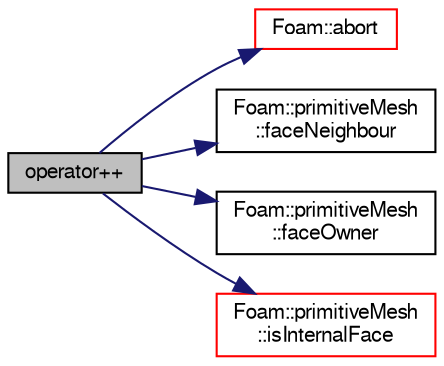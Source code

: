digraph "operator++"
{
  bgcolor="transparent";
  edge [fontname="FreeSans",fontsize="10",labelfontname="FreeSans",labelfontsize="10"];
  node [fontname="FreeSans",fontsize="10",shape=record];
  rankdir="LR";
  Node141 [label="operator++",height=0.2,width=0.4,color="black", fillcolor="grey75", style="filled", fontcolor="black"];
  Node141 -> Node142 [color="midnightblue",fontsize="10",style="solid",fontname="FreeSans"];
  Node142 [label="Foam::abort",height=0.2,width=0.4,color="red",URL="$a21124.html#a447107a607d03e417307c203fa5fb44b"];
  Node141 -> Node185 [color="midnightblue",fontsize="10",style="solid",fontname="FreeSans"];
  Node185 [label="Foam::primitiveMesh\l::faceNeighbour",height=0.2,width=0.4,color="black",URL="$a27530.html#acd9489a2ac1ec02451fef1f415386694",tooltip="Face face-neighbour addressing. "];
  Node141 -> Node186 [color="midnightblue",fontsize="10",style="solid",fontname="FreeSans"];
  Node186 [label="Foam::primitiveMesh\l::faceOwner",height=0.2,width=0.4,color="black",URL="$a27530.html#a95a88187f795e30779aa3bac679d9bfc",tooltip="Face face-owner addresing. "];
  Node141 -> Node187 [color="midnightblue",fontsize="10",style="solid",fontname="FreeSans"];
  Node187 [label="Foam::primitiveMesh\l::isInternalFace",height=0.2,width=0.4,color="red",URL="$a27530.html#ae3e48ad9ec4c5132ec7d3d702ad17c9e",tooltip="Return true if given face label is internal to the mesh. "];
}
